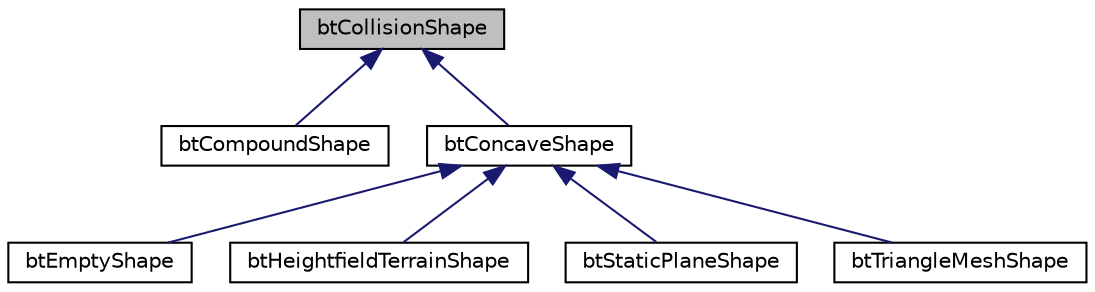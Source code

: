 digraph G
{
  edge [fontname="Helvetica",fontsize="10",labelfontname="Helvetica",labelfontsize="10"];
  node [fontname="Helvetica",fontsize="10",shape=record];
  Node1 [label="btCollisionShape",height=0.2,width=0.4,color="black", fillcolor="grey75", style="filled" fontcolor="black"];
  Node1 -> Node2 [dir="back",color="midnightblue",fontsize="10",style="solid",fontname="Helvetica"];
  Node2 [label="btCompoundShape",height=0.2,width=0.4,color="black", fillcolor="white", style="filled",URL="$classbtCompoundShape.html",tooltip="btCompoundShape allows to store multiple other btCollisionShapes This allows for concave collision ob..."];
  Node1 -> Node3 [dir="back",color="midnightblue",fontsize="10",style="solid",fontname="Helvetica"];
  Node3 [label="btConcaveShape",height=0.2,width=0.4,color="black", fillcolor="white", style="filled",URL="$classbtConcaveShape.html",tooltip="Concave shape proves an interface concave shapes that can produce triangles that overlapping a given ..."];
  Node3 -> Node4 [dir="back",color="midnightblue",fontsize="10",style="solid",fontname="Helvetica"];
  Node4 [label="btEmptyShape",height=0.2,width=0.4,color="black", fillcolor="white", style="filled",URL="$classbtEmptyShape.html",tooltip="btEmptyShape is a collision shape without actual collision detection."];
  Node3 -> Node5 [dir="back",color="midnightblue",fontsize="10",style="solid",fontname="Helvetica"];
  Node5 [label="btHeightfieldTerrainShape",height=0.2,width=0.4,color="black", fillcolor="white", style="filled",URL="$classbtHeightfieldTerrainShape.html",tooltip="btHeightfieldTerrainShape simulates a 2D heightfield terrain"];
  Node3 -> Node6 [dir="back",color="midnightblue",fontsize="10",style="solid",fontname="Helvetica"];
  Node6 [label="btStaticPlaneShape",height=0.2,width=0.4,color="black", fillcolor="white", style="filled",URL="$classbtStaticPlaneShape.html",tooltip="StaticPlaneShape simulates an &#39;infinite&#39; plane by dynamically reporting triangles approximated by int..."];
  Node3 -> Node7 [dir="back",color="midnightblue",fontsize="10",style="solid",fontname="Helvetica"];
  Node7 [label="btTriangleMeshShape",height=0.2,width=0.4,color="black", fillcolor="white", style="filled",URL="$classbtTriangleMeshShape.html",tooltip="Concave triangle mesh. Uses an interface to access the triangles to allow for sharing graphics/physic..."];
}
